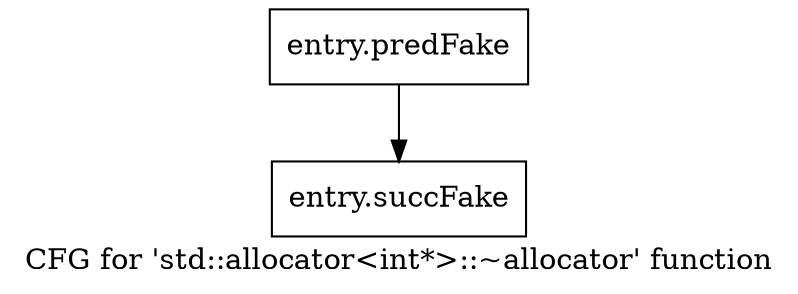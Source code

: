 digraph "CFG for 'std::allocator\<int*\>::~allocator' function" {
	label="CFG for 'std::allocator\<int*\>::~allocator' function";

	Node0x4783e40 [shape=record,filename="",linenumber="",label="{entry.predFake}"];
	Node0x4783e40 -> Node0x490d9b0[ callList="" memoryops="" filename="/proj/xbuilds/2019.2_0801_1/installs/lin64/Vivado/HEAD/tps/lnx64/gcc-6.2.0/lib/gcc/x86_64-pc-linux-gnu/6.2.0/../../../../include/c++/6.2.0/bits/allocator.h"];
	Node0x490d9b0 [shape=record,filename="/proj/xbuilds/2019.2_0801_1/installs/lin64/Vivado/HEAD/tps/lnx64/gcc-6.2.0/lib/gcc/x86_64-pc-linux-gnu/6.2.0/../../../../include/c++/6.2.0/bits/allocator.h",linenumber="126",label="{entry.succFake}"];
}
